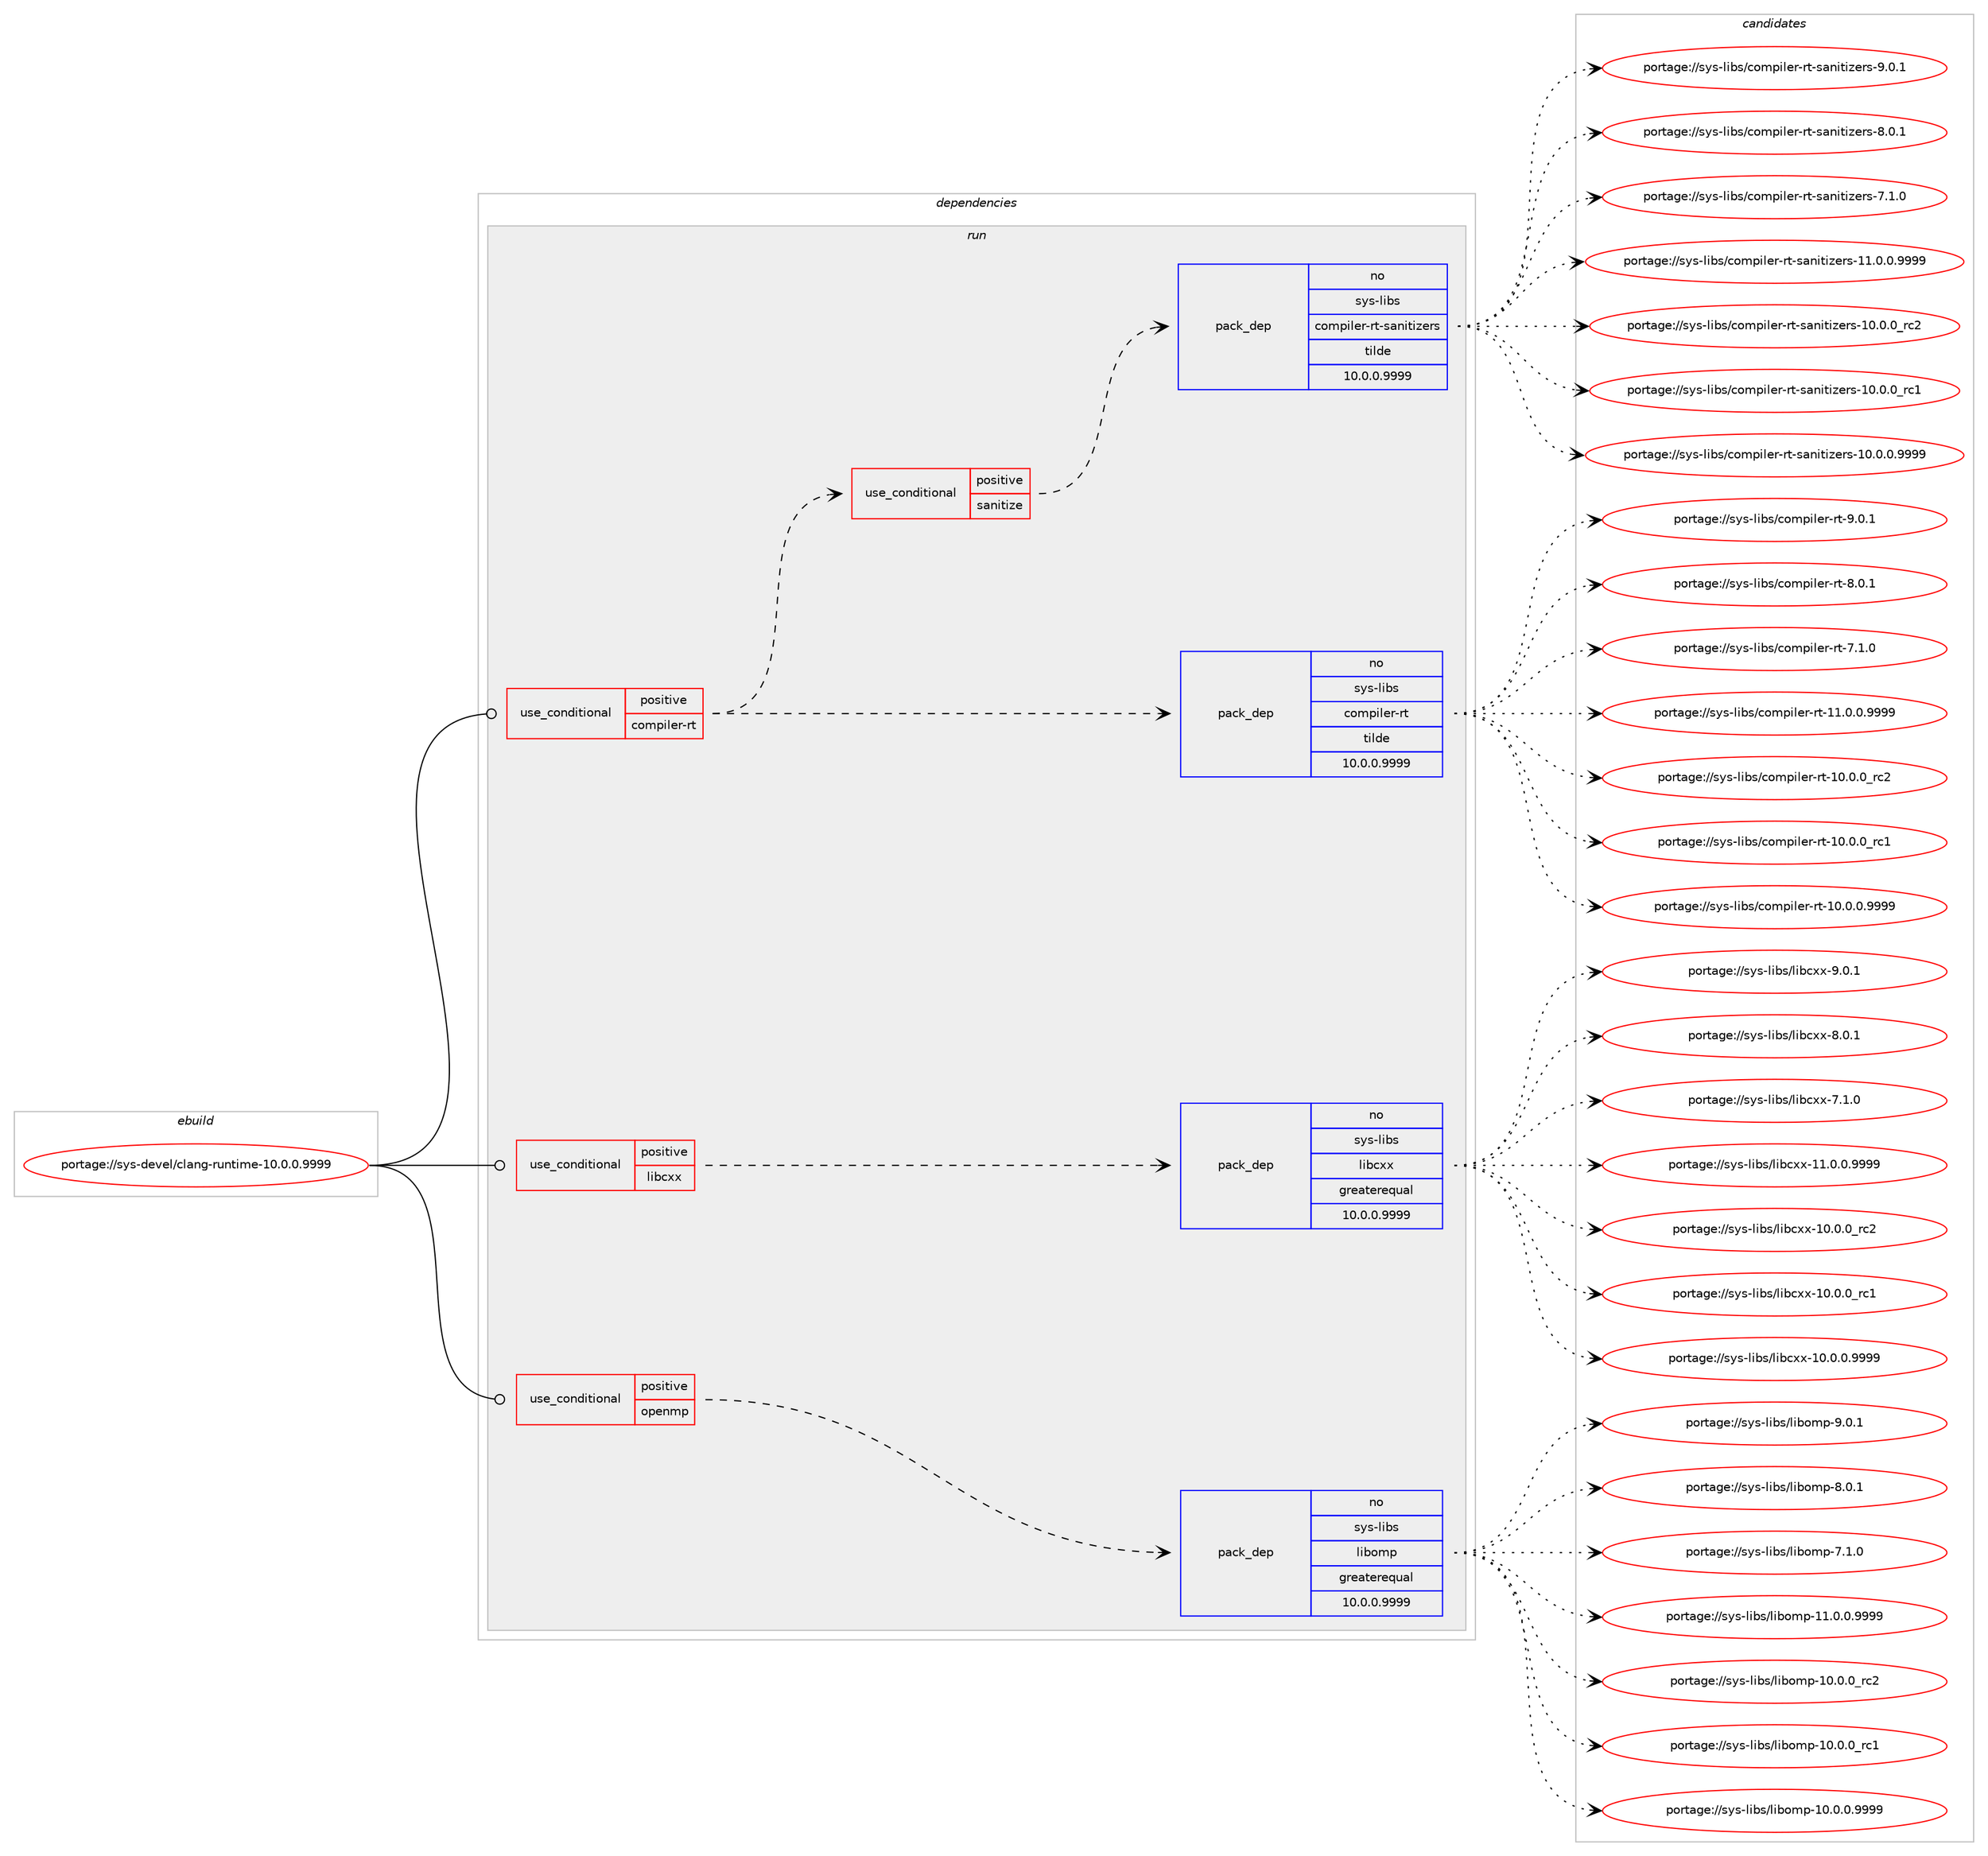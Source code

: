digraph prolog {

# *************
# Graph options
# *************

newrank=true;
concentrate=true;
compound=true;
graph [rankdir=LR,fontname=Helvetica,fontsize=10,ranksep=1.5];#, ranksep=2.5, nodesep=0.2];
edge  [arrowhead=vee];
node  [fontname=Helvetica,fontsize=10];

# **********
# The ebuild
# **********

subgraph cluster_leftcol {
color=gray;
rank=same;
label=<<i>ebuild</i>>;
id [label="portage://sys-devel/clang-runtime-10.0.0.9999", color=red, width=4, href="../sys-devel/clang-runtime-10.0.0.9999.svg"];
}

# ****************
# The dependencies
# ****************

subgraph cluster_midcol {
color=gray;
label=<<i>dependencies</i>>;
subgraph cluster_compile {
fillcolor="#eeeeee";
style=filled;
label=<<i>compile</i>>;
}
subgraph cluster_compileandrun {
fillcolor="#eeeeee";
style=filled;
label=<<i>compile and run</i>>;
}
subgraph cluster_run {
fillcolor="#eeeeee";
style=filled;
label=<<i>run</i>>;
subgraph cond10277 {
dependency51143 [label=<<TABLE BORDER="0" CELLBORDER="1" CELLSPACING="0" CELLPADDING="4"><TR><TD ROWSPAN="3" CELLPADDING="10">use_conditional</TD></TR><TR><TD>positive</TD></TR><TR><TD>compiler-rt</TD></TR></TABLE>>, shape=none, color=red];
subgraph pack39748 {
dependency51144 [label=<<TABLE BORDER="0" CELLBORDER="1" CELLSPACING="0" CELLPADDING="4" WIDTH="220"><TR><TD ROWSPAN="6" CELLPADDING="30">pack_dep</TD></TR><TR><TD WIDTH="110">no</TD></TR><TR><TD>sys-libs</TD></TR><TR><TD>compiler-rt</TD></TR><TR><TD>tilde</TD></TR><TR><TD>10.0.0.9999</TD></TR></TABLE>>, shape=none, color=blue];
}
dependency51143:e -> dependency51144:w [weight=20,style="dashed",arrowhead="vee"];
subgraph cond10278 {
dependency51145 [label=<<TABLE BORDER="0" CELLBORDER="1" CELLSPACING="0" CELLPADDING="4"><TR><TD ROWSPAN="3" CELLPADDING="10">use_conditional</TD></TR><TR><TD>positive</TD></TR><TR><TD>sanitize</TD></TR></TABLE>>, shape=none, color=red];
subgraph pack39749 {
dependency51146 [label=<<TABLE BORDER="0" CELLBORDER="1" CELLSPACING="0" CELLPADDING="4" WIDTH="220"><TR><TD ROWSPAN="6" CELLPADDING="30">pack_dep</TD></TR><TR><TD WIDTH="110">no</TD></TR><TR><TD>sys-libs</TD></TR><TR><TD>compiler-rt-sanitizers</TD></TR><TR><TD>tilde</TD></TR><TR><TD>10.0.0.9999</TD></TR></TABLE>>, shape=none, color=blue];
}
dependency51145:e -> dependency51146:w [weight=20,style="dashed",arrowhead="vee"];
}
dependency51143:e -> dependency51145:w [weight=20,style="dashed",arrowhead="vee"];
}
id:e -> dependency51143:w [weight=20,style="solid",arrowhead="odot"];
subgraph cond10279 {
dependency51147 [label=<<TABLE BORDER="0" CELLBORDER="1" CELLSPACING="0" CELLPADDING="4"><TR><TD ROWSPAN="3" CELLPADDING="10">use_conditional</TD></TR><TR><TD>positive</TD></TR><TR><TD>libcxx</TD></TR></TABLE>>, shape=none, color=red];
subgraph pack39750 {
dependency51148 [label=<<TABLE BORDER="0" CELLBORDER="1" CELLSPACING="0" CELLPADDING="4" WIDTH="220"><TR><TD ROWSPAN="6" CELLPADDING="30">pack_dep</TD></TR><TR><TD WIDTH="110">no</TD></TR><TR><TD>sys-libs</TD></TR><TR><TD>libcxx</TD></TR><TR><TD>greaterequal</TD></TR><TR><TD>10.0.0.9999</TD></TR></TABLE>>, shape=none, color=blue];
}
dependency51147:e -> dependency51148:w [weight=20,style="dashed",arrowhead="vee"];
}
id:e -> dependency51147:w [weight=20,style="solid",arrowhead="odot"];
subgraph cond10280 {
dependency51149 [label=<<TABLE BORDER="0" CELLBORDER="1" CELLSPACING="0" CELLPADDING="4"><TR><TD ROWSPAN="3" CELLPADDING="10">use_conditional</TD></TR><TR><TD>positive</TD></TR><TR><TD>openmp</TD></TR></TABLE>>, shape=none, color=red];
subgraph pack39751 {
dependency51150 [label=<<TABLE BORDER="0" CELLBORDER="1" CELLSPACING="0" CELLPADDING="4" WIDTH="220"><TR><TD ROWSPAN="6" CELLPADDING="30">pack_dep</TD></TR><TR><TD WIDTH="110">no</TD></TR><TR><TD>sys-libs</TD></TR><TR><TD>libomp</TD></TR><TR><TD>greaterequal</TD></TR><TR><TD>10.0.0.9999</TD></TR></TABLE>>, shape=none, color=blue];
}
dependency51149:e -> dependency51150:w [weight=20,style="dashed",arrowhead="vee"];
}
id:e -> dependency51149:w [weight=20,style="solid",arrowhead="odot"];
}
}

# **************
# The candidates
# **************

subgraph cluster_choices {
rank=same;
color=gray;
label=<<i>candidates</i>>;

subgraph choice39748 {
color=black;
nodesep=1;
choice1151211154510810598115479911110911210510810111445114116455746484649 [label="portage://sys-libs/compiler-rt-9.0.1", color=red, width=4,href="../sys-libs/compiler-rt-9.0.1.svg"];
choice1151211154510810598115479911110911210510810111445114116455646484649 [label="portage://sys-libs/compiler-rt-8.0.1", color=red, width=4,href="../sys-libs/compiler-rt-8.0.1.svg"];
choice1151211154510810598115479911110911210510810111445114116455546494648 [label="portage://sys-libs/compiler-rt-7.1.0", color=red, width=4,href="../sys-libs/compiler-rt-7.1.0.svg"];
choice1151211154510810598115479911110911210510810111445114116454949464846484657575757 [label="portage://sys-libs/compiler-rt-11.0.0.9999", color=red, width=4,href="../sys-libs/compiler-rt-11.0.0.9999.svg"];
choice115121115451081059811547991111091121051081011144511411645494846484648951149950 [label="portage://sys-libs/compiler-rt-10.0.0_rc2", color=red, width=4,href="../sys-libs/compiler-rt-10.0.0_rc2.svg"];
choice115121115451081059811547991111091121051081011144511411645494846484648951149949 [label="portage://sys-libs/compiler-rt-10.0.0_rc1", color=red, width=4,href="../sys-libs/compiler-rt-10.0.0_rc1.svg"];
choice1151211154510810598115479911110911210510810111445114116454948464846484657575757 [label="portage://sys-libs/compiler-rt-10.0.0.9999", color=red, width=4,href="../sys-libs/compiler-rt-10.0.0.9999.svg"];
dependency51144:e -> choice1151211154510810598115479911110911210510810111445114116455746484649:w [style=dotted,weight="100"];
dependency51144:e -> choice1151211154510810598115479911110911210510810111445114116455646484649:w [style=dotted,weight="100"];
dependency51144:e -> choice1151211154510810598115479911110911210510810111445114116455546494648:w [style=dotted,weight="100"];
dependency51144:e -> choice1151211154510810598115479911110911210510810111445114116454949464846484657575757:w [style=dotted,weight="100"];
dependency51144:e -> choice115121115451081059811547991111091121051081011144511411645494846484648951149950:w [style=dotted,weight="100"];
dependency51144:e -> choice115121115451081059811547991111091121051081011144511411645494846484648951149949:w [style=dotted,weight="100"];
dependency51144:e -> choice1151211154510810598115479911110911210510810111445114116454948464846484657575757:w [style=dotted,weight="100"];
}
subgraph choice39749 {
color=black;
nodesep=1;
choice11512111545108105981154799111109112105108101114451141164511597110105116105122101114115455746484649 [label="portage://sys-libs/compiler-rt-sanitizers-9.0.1", color=red, width=4,href="../sys-libs/compiler-rt-sanitizers-9.0.1.svg"];
choice11512111545108105981154799111109112105108101114451141164511597110105116105122101114115455646484649 [label="portage://sys-libs/compiler-rt-sanitizers-8.0.1", color=red, width=4,href="../sys-libs/compiler-rt-sanitizers-8.0.1.svg"];
choice11512111545108105981154799111109112105108101114451141164511597110105116105122101114115455546494648 [label="portage://sys-libs/compiler-rt-sanitizers-7.1.0", color=red, width=4,href="../sys-libs/compiler-rt-sanitizers-7.1.0.svg"];
choice11512111545108105981154799111109112105108101114451141164511597110105116105122101114115454949464846484657575757 [label="portage://sys-libs/compiler-rt-sanitizers-11.0.0.9999", color=red, width=4,href="../sys-libs/compiler-rt-sanitizers-11.0.0.9999.svg"];
choice1151211154510810598115479911110911210510810111445114116451159711010511610512210111411545494846484648951149950 [label="portage://sys-libs/compiler-rt-sanitizers-10.0.0_rc2", color=red, width=4,href="../sys-libs/compiler-rt-sanitizers-10.0.0_rc2.svg"];
choice1151211154510810598115479911110911210510810111445114116451159711010511610512210111411545494846484648951149949 [label="portage://sys-libs/compiler-rt-sanitizers-10.0.0_rc1", color=red, width=4,href="../sys-libs/compiler-rt-sanitizers-10.0.0_rc1.svg"];
choice11512111545108105981154799111109112105108101114451141164511597110105116105122101114115454948464846484657575757 [label="portage://sys-libs/compiler-rt-sanitizers-10.0.0.9999", color=red, width=4,href="../sys-libs/compiler-rt-sanitizers-10.0.0.9999.svg"];
dependency51146:e -> choice11512111545108105981154799111109112105108101114451141164511597110105116105122101114115455746484649:w [style=dotted,weight="100"];
dependency51146:e -> choice11512111545108105981154799111109112105108101114451141164511597110105116105122101114115455646484649:w [style=dotted,weight="100"];
dependency51146:e -> choice11512111545108105981154799111109112105108101114451141164511597110105116105122101114115455546494648:w [style=dotted,weight="100"];
dependency51146:e -> choice11512111545108105981154799111109112105108101114451141164511597110105116105122101114115454949464846484657575757:w [style=dotted,weight="100"];
dependency51146:e -> choice1151211154510810598115479911110911210510810111445114116451159711010511610512210111411545494846484648951149950:w [style=dotted,weight="100"];
dependency51146:e -> choice1151211154510810598115479911110911210510810111445114116451159711010511610512210111411545494846484648951149949:w [style=dotted,weight="100"];
dependency51146:e -> choice11512111545108105981154799111109112105108101114451141164511597110105116105122101114115454948464846484657575757:w [style=dotted,weight="100"];
}
subgraph choice39750 {
color=black;
nodesep=1;
choice1151211154510810598115471081059899120120455746484649 [label="portage://sys-libs/libcxx-9.0.1", color=red, width=4,href="../sys-libs/libcxx-9.0.1.svg"];
choice1151211154510810598115471081059899120120455646484649 [label="portage://sys-libs/libcxx-8.0.1", color=red, width=4,href="../sys-libs/libcxx-8.0.1.svg"];
choice1151211154510810598115471081059899120120455546494648 [label="portage://sys-libs/libcxx-7.1.0", color=red, width=4,href="../sys-libs/libcxx-7.1.0.svg"];
choice1151211154510810598115471081059899120120454949464846484657575757 [label="portage://sys-libs/libcxx-11.0.0.9999", color=red, width=4,href="../sys-libs/libcxx-11.0.0.9999.svg"];
choice115121115451081059811547108105989912012045494846484648951149950 [label="portage://sys-libs/libcxx-10.0.0_rc2", color=red, width=4,href="../sys-libs/libcxx-10.0.0_rc2.svg"];
choice115121115451081059811547108105989912012045494846484648951149949 [label="portage://sys-libs/libcxx-10.0.0_rc1", color=red, width=4,href="../sys-libs/libcxx-10.0.0_rc1.svg"];
choice1151211154510810598115471081059899120120454948464846484657575757 [label="portage://sys-libs/libcxx-10.0.0.9999", color=red, width=4,href="../sys-libs/libcxx-10.0.0.9999.svg"];
dependency51148:e -> choice1151211154510810598115471081059899120120455746484649:w [style=dotted,weight="100"];
dependency51148:e -> choice1151211154510810598115471081059899120120455646484649:w [style=dotted,weight="100"];
dependency51148:e -> choice1151211154510810598115471081059899120120455546494648:w [style=dotted,weight="100"];
dependency51148:e -> choice1151211154510810598115471081059899120120454949464846484657575757:w [style=dotted,weight="100"];
dependency51148:e -> choice115121115451081059811547108105989912012045494846484648951149950:w [style=dotted,weight="100"];
dependency51148:e -> choice115121115451081059811547108105989912012045494846484648951149949:w [style=dotted,weight="100"];
dependency51148:e -> choice1151211154510810598115471081059899120120454948464846484657575757:w [style=dotted,weight="100"];
}
subgraph choice39751 {
color=black;
nodesep=1;
choice11512111545108105981154710810598111109112455746484649 [label="portage://sys-libs/libomp-9.0.1", color=red, width=4,href="../sys-libs/libomp-9.0.1.svg"];
choice11512111545108105981154710810598111109112455646484649 [label="portage://sys-libs/libomp-8.0.1", color=red, width=4,href="../sys-libs/libomp-8.0.1.svg"];
choice11512111545108105981154710810598111109112455546494648 [label="portage://sys-libs/libomp-7.1.0", color=red, width=4,href="../sys-libs/libomp-7.1.0.svg"];
choice11512111545108105981154710810598111109112454949464846484657575757 [label="portage://sys-libs/libomp-11.0.0.9999", color=red, width=4,href="../sys-libs/libomp-11.0.0.9999.svg"];
choice1151211154510810598115471081059811110911245494846484648951149950 [label="portage://sys-libs/libomp-10.0.0_rc2", color=red, width=4,href="../sys-libs/libomp-10.0.0_rc2.svg"];
choice1151211154510810598115471081059811110911245494846484648951149949 [label="portage://sys-libs/libomp-10.0.0_rc1", color=red, width=4,href="../sys-libs/libomp-10.0.0_rc1.svg"];
choice11512111545108105981154710810598111109112454948464846484657575757 [label="portage://sys-libs/libomp-10.0.0.9999", color=red, width=4,href="../sys-libs/libomp-10.0.0.9999.svg"];
dependency51150:e -> choice11512111545108105981154710810598111109112455746484649:w [style=dotted,weight="100"];
dependency51150:e -> choice11512111545108105981154710810598111109112455646484649:w [style=dotted,weight="100"];
dependency51150:e -> choice11512111545108105981154710810598111109112455546494648:w [style=dotted,weight="100"];
dependency51150:e -> choice11512111545108105981154710810598111109112454949464846484657575757:w [style=dotted,weight="100"];
dependency51150:e -> choice1151211154510810598115471081059811110911245494846484648951149950:w [style=dotted,weight="100"];
dependency51150:e -> choice1151211154510810598115471081059811110911245494846484648951149949:w [style=dotted,weight="100"];
dependency51150:e -> choice11512111545108105981154710810598111109112454948464846484657575757:w [style=dotted,weight="100"];
}
}

}
